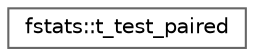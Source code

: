digraph "Graphical Class Hierarchy"
{
 // LATEX_PDF_SIZE
  bgcolor="transparent";
  edge [fontname=Helvetica,fontsize=10,labelfontname=Helvetica,labelfontsize=10];
  node [fontname=Helvetica,fontsize=10,shape=box,height=0.2,width=0.4];
  rankdir="LR";
  Node0 [label="fstats::t_test_paired",height=0.2,width=0.4,color="grey40", fillcolor="white", style="filled",URL="$interfacefstats_1_1t__test__paired.html",tooltip="Computes the 2-tailed Student's T-Test for two paired data sets."];
}
